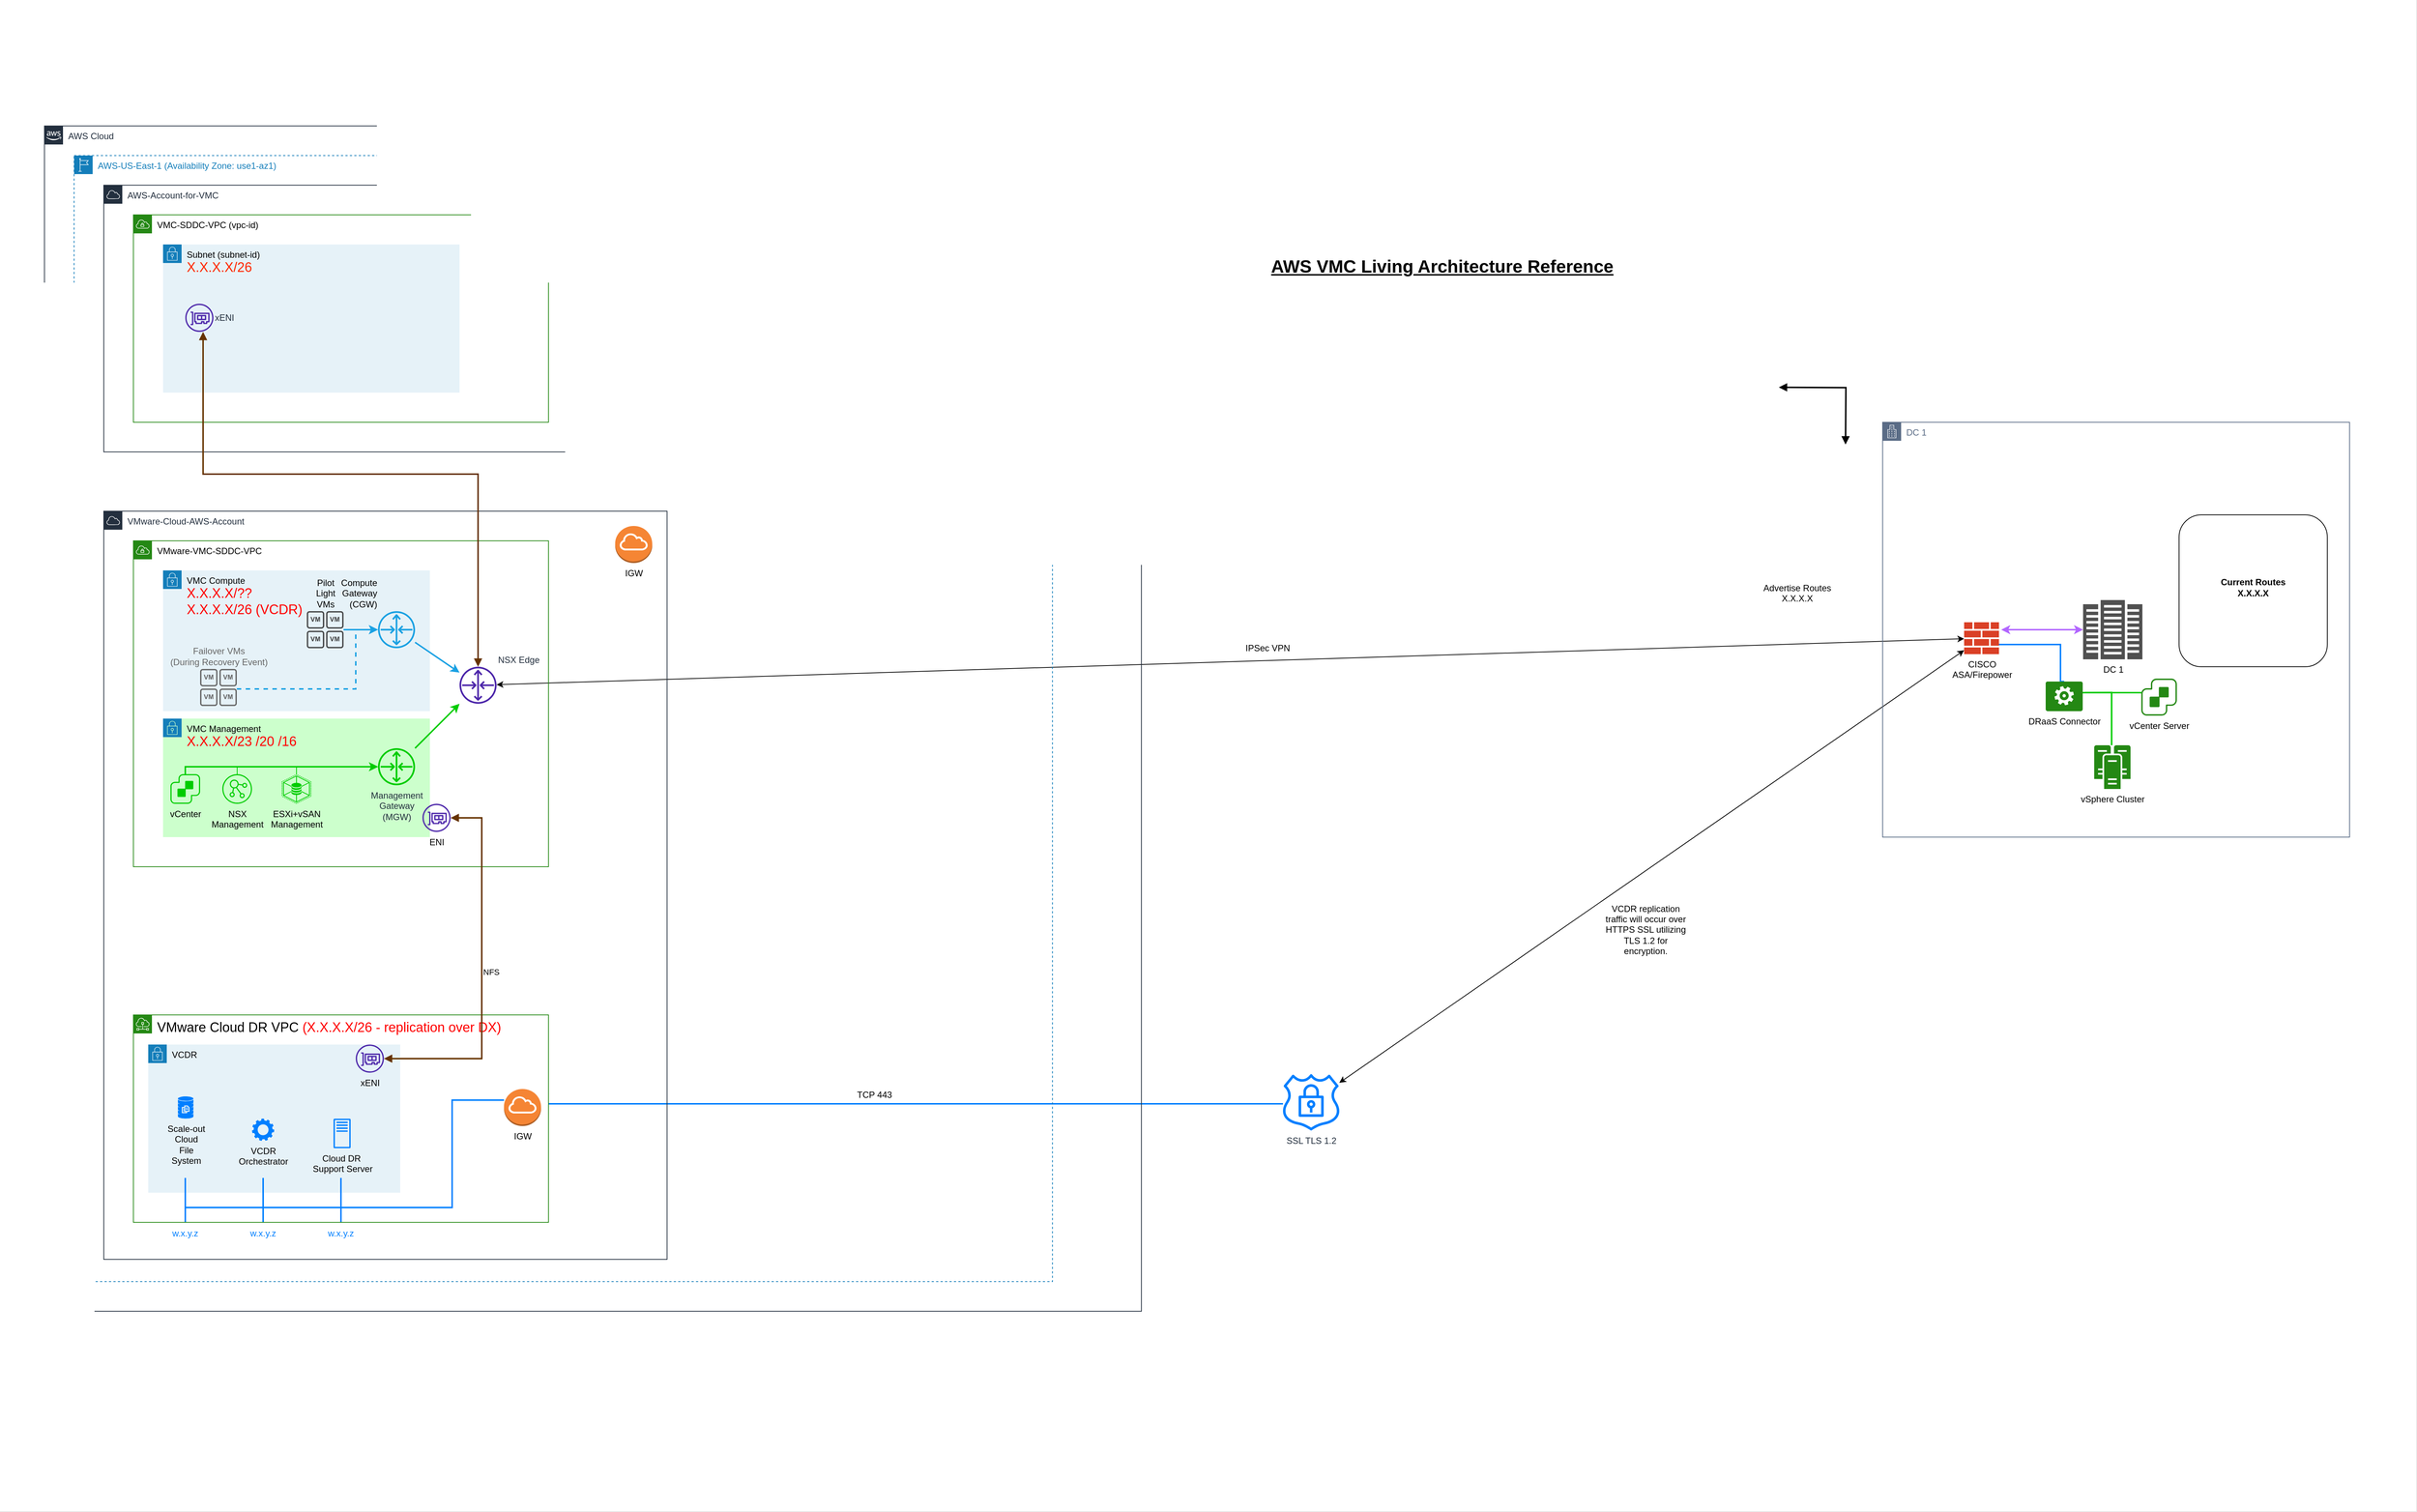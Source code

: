 <mxfile version="22.0.4" type="github">
  <diagram name="Page-1" id="CFZ3m_Q7XMhh4M0znREa">
    <mxGraphModel dx="4362" dy="1731" grid="1" gridSize="10" guides="1" tooltips="1" connect="1" arrows="1" fold="1" page="1" pageScale="1" pageWidth="1100" pageHeight="850" background="#E6E6E6" math="0" shadow="0">
      <root>
        <mxCell id="0" />
        <mxCell id="EFL_deaahsUIEK4Oizf6-205" value="Background" style="" parent="0" />
        <mxCell id="EFL_deaahsUIEK4Oizf6-206" value="" style="fillColor=#FFFFFF;strokeColor=none;dashed=0;verticalAlign=top;fontStyle=0;fontColor=#232F3D;whiteSpace=wrap;html=1;" parent="EFL_deaahsUIEK4Oizf6-205" vertex="1">
          <mxGeometry x="-100" y="190" width="3260" height="2040" as="geometry" />
        </mxCell>
        <mxCell id="YQX2py7o5czLGxk7aCsz-1" value="&lt;div&gt;&lt;/div&gt;&lt;div&gt;Advertise Routes&lt;/div&gt;&lt;div&gt;X.X.X.X&lt;/div&gt;&lt;div&gt;&lt;br&gt;&lt;/div&gt;" style="text;whiteSpace=wrap;html=1;align=center;" parent="EFL_deaahsUIEK4Oizf6-205" vertex="1">
          <mxGeometry x="2270" y="970" width="110" height="100" as="geometry" />
        </mxCell>
        <mxCell id="NF3DAhBUewOX5-atg6oa-15" value="IGW" style="outlineConnect=0;dashed=0;verticalLabelPosition=bottom;verticalAlign=top;align=center;html=1;shape=mxgraph.aws3.internet_gateway;fillColor=#F58534;gradientColor=none;" parent="EFL_deaahsUIEK4Oizf6-205" vertex="1">
          <mxGeometry x="580" y="1570" width="50" height="50" as="geometry" />
        </mxCell>
        <mxCell id="NF3DAhBUewOX5-atg6oa-29" value="CISCO&lt;br&gt;ASA/Firepower" style="sketch=0;pointerEvents=1;shadow=0;dashed=0;html=1;strokeColor=none;labelPosition=center;verticalLabelPosition=bottom;verticalAlign=top;outlineConnect=0;align=center;shape=mxgraph.office.concepts.firewall;fillColor=#DA4026;" parent="EFL_deaahsUIEK4Oizf6-205" vertex="1">
          <mxGeometry x="2550" y="1030" width="47" height="43" as="geometry" />
        </mxCell>
        <mxCell id="NF3DAhBUewOX5-atg6oa-34" value="" style="endArrow=classic;startArrow=classic;html=1;rounded=0;strokeColor=#B266FF;strokeWidth=2;" parent="EFL_deaahsUIEK4Oizf6-205" target="EFL_deaahsUIEK4Oizf6-165" edge="1">
          <mxGeometry width="50" height="50" relative="1" as="geometry">
            <mxPoint x="2600" y="1040" as="sourcePoint" />
            <mxPoint x="2670" y="1050" as="targetPoint" />
          </mxGeometry>
        </mxCell>
        <mxCell id="k_cHZpzEjU6jbd9MycWm-3" value="SSL TLS 1.2" style="sketch=0;outlineConnect=0;fontColor=#232F3E;gradientColor=none;fillColor=#007FFF;strokeColor=none;dashed=0;verticalLabelPosition=bottom;verticalAlign=top;align=center;html=1;fontSize=12;fontStyle=0;aspect=fixed;pointerEvents=1;shape=mxgraph.aws4.ssl_padlock;" parent="EFL_deaahsUIEK4Oizf6-205" vertex="1">
          <mxGeometry x="1630" y="1640" width="78" height="76" as="geometry" />
        </mxCell>
        <mxCell id="k_cHZpzEjU6jbd9MycWm-11" value="" style="edgeStyle=elbowEdgeStyle;elbow=vertical;endArrow=none;html=1;curved=0;rounded=0;endSize=6;startSize=8;startArrow=none;startFill=0;endFill=0;strokeWidth=2;fillColor=#d5e8d4;strokeColor=#007FFF;" parent="EFL_deaahsUIEK4Oizf6-205" source="EFL_deaahsUIEK4Oizf6-204" target="k_cHZpzEjU6jbd9MycWm-3" edge="1">
          <mxGeometry width="50" height="50" relative="1" as="geometry">
            <mxPoint x="1500" y="1410" as="sourcePoint" />
            <mxPoint x="1550" y="1360" as="targetPoint" />
            <Array as="points">
              <mxPoint x="1210" y="1680" />
            </Array>
          </mxGeometry>
        </mxCell>
        <mxCell id="k_cHZpzEjU6jbd9MycWm-12" value="VCDR replication traffic will occur over HTTPS SSL utilizing TLS 1.2 for encryption." style="text;html=1;strokeColor=none;fillColor=none;align=center;verticalAlign=middle;whiteSpace=wrap;rounded=0;" parent="EFL_deaahsUIEK4Oizf6-205" vertex="1">
          <mxGeometry x="2060" y="1380" width="121" height="130" as="geometry" />
        </mxCell>
        <mxCell id="k_cHZpzEjU6jbd9MycWm-17" value="&lt;div&gt;TCP 443&lt;/div&gt;" style="text;html=1;strokeColor=none;fillColor=none;align=center;verticalAlign=middle;whiteSpace=wrap;rounded=0;" parent="EFL_deaahsUIEK4Oizf6-205" vertex="1">
          <mxGeometry x="1050" y="1653" width="60" height="30" as="geometry" />
        </mxCell>
        <mxCell id="VDFSCLHZ6UN0oR4ddyNd-4" value="" style="edgeStyle=segmentEdgeStyle;endArrow=none;html=1;curved=0;rounded=0;endSize=8;startSize=8;exitX=0.5;exitY=0;exitDx=0;exitDy=0;exitPerimeter=0;endFill=0;strokeWidth=2;strokeColor=#007FFF;" parent="EFL_deaahsUIEK4Oizf6-205" source="EFL_deaahsUIEK4Oizf6-168" target="NF3DAhBUewOX5-atg6oa-29" edge="1">
          <mxGeometry width="50" height="50" relative="1" as="geometry">
            <mxPoint x="2010" y="1340" as="sourcePoint" />
            <mxPoint x="2060" y="1290" as="targetPoint" />
            <Array as="points">
              <mxPoint x="2680" y="1110" />
              <mxPoint x="2680" y="1060" />
            </Array>
          </mxGeometry>
        </mxCell>
        <mxCell id="VDFSCLHZ6UN0oR4ddyNd-20" value="&lt;font color=&quot;#007fff&quot;&gt;w.x.y.z&lt;/font&gt;" style="text;html=1;strokeColor=none;fillColor=none;align=center;verticalAlign=middle;whiteSpace=wrap;rounded=0;" parent="EFL_deaahsUIEK4Oizf6-205" vertex="1">
          <mxGeometry x="225" y="1840" width="60" height="30" as="geometry" />
        </mxCell>
        <mxCell id="VDFSCLHZ6UN0oR4ddyNd-21" value="&lt;div&gt;&lt;font color=&quot;#007fff&quot;&gt;w.x.y.z&lt;/font&gt;&lt;/div&gt;" style="text;html=1;strokeColor=none;fillColor=none;align=center;verticalAlign=middle;whiteSpace=wrap;rounded=0;" parent="EFL_deaahsUIEK4Oizf6-205" vertex="1">
          <mxGeometry x="120" y="1840" width="60" height="30" as="geometry" />
        </mxCell>
        <mxCell id="VDFSCLHZ6UN0oR4ddyNd-22" value="" style="rounded=1;whiteSpace=wrap;html=1;strokeColor=none;" parent="EFL_deaahsUIEK4Oizf6-205" vertex="1">
          <mxGeometry x="520" y="1560" width="120" height="82" as="geometry" />
        </mxCell>
        <mxCell id="VDFSCLHZ6UN0oR4ddyNd-25" value="IGW" style="outlineConnect=0;dashed=0;verticalLabelPosition=bottom;verticalAlign=top;align=center;html=1;shape=mxgraph.aws3.internet_gateway;fillColor=#F58534;gradientColor=none;" parent="EFL_deaahsUIEK4Oizf6-205" vertex="1">
          <mxGeometry x="730" y="900" width="50" height="50" as="geometry" />
        </mxCell>
        <mxCell id="VDFSCLHZ6UN0oR4ddyNd-19" value="&lt;font color=&quot;#007fff&quot;&gt;w.x.y.z&lt;/font&gt;" style="text;html=1;strokeColor=none;fillColor=none;align=center;verticalAlign=middle;whiteSpace=wrap;rounded=0;" parent="EFL_deaahsUIEK4Oizf6-205" vertex="1">
          <mxGeometry x="330" y="1840" width="60" height="30" as="geometry" />
        </mxCell>
        <mxCell id="VDFSCLHZ6UN0oR4ddyNd-33" value="" style="endArrow=none;html=1;rounded=0;entryX=0.5;entryY=0;entryDx=0;entryDy=0;strokeWidth=2;strokeColor=#007FFF;" parent="EFL_deaahsUIEK4Oizf6-205" target="VDFSCLHZ6UN0oR4ddyNd-19" edge="1">
          <mxGeometry width="50" height="50" relative="1" as="geometry">
            <mxPoint x="360" y="1820" as="sourcePoint" />
            <mxPoint x="420" y="1720" as="targetPoint" />
          </mxGeometry>
        </mxCell>
        <mxCell id="VDFSCLHZ6UN0oR4ddyNd-34" value="" style="endArrow=none;html=1;rounded=0;exitX=0.5;exitY=0;exitDx=0;exitDy=0;strokeWidth=2;strokeColor=#007FFF;" parent="EFL_deaahsUIEK4Oizf6-205" source="VDFSCLHZ6UN0oR4ddyNd-20" edge="1">
          <mxGeometry width="50" height="50" relative="1" as="geometry">
            <mxPoint x="230" y="1800" as="sourcePoint" />
            <mxPoint x="255" y="1820" as="targetPoint" />
          </mxGeometry>
        </mxCell>
        <mxCell id="VDFSCLHZ6UN0oR4ddyNd-35" value="" style="endArrow=none;html=1;rounded=0;exitX=0.5;exitY=0;exitDx=0;exitDy=0;strokeWidth=2;strokeColor=#007FFF;" parent="EFL_deaahsUIEK4Oizf6-205" source="VDFSCLHZ6UN0oR4ddyNd-21" edge="1">
          <mxGeometry width="50" height="50" relative="1" as="geometry">
            <mxPoint x="265" y="1850" as="sourcePoint" />
            <mxPoint x="150" y="1820" as="targetPoint" />
          </mxGeometry>
        </mxCell>
        <mxCell id="fbrmzQELqf1DO5U7Ysgt-4" value="" style="endArrow=classic;startArrow=classic;html=1;rounded=0;" parent="EFL_deaahsUIEK4Oizf6-205" source="k_cHZpzEjU6jbd9MycWm-3" target="NF3DAhBUewOX5-atg6oa-29" edge="1">
          <mxGeometry width="50" height="50" relative="1" as="geometry">
            <mxPoint x="1990" y="1010" as="sourcePoint" />
            <mxPoint x="2040" y="960" as="targetPoint" />
          </mxGeometry>
        </mxCell>
        <mxCell id="fbrmzQELqf1DO5U7Ysgt-5" value="" style="endArrow=classic;startArrow=classic;html=1;rounded=0;" parent="EFL_deaahsUIEK4Oizf6-205" source="EFL_deaahsUIEK4Oizf6-69" target="NF3DAhBUewOX5-atg6oa-29" edge="1">
          <mxGeometry width="50" height="50" relative="1" as="geometry">
            <mxPoint x="1280" y="1404" as="sourcePoint" />
            <mxPoint x="2123" y="820" as="targetPoint" />
          </mxGeometry>
        </mxCell>
        <mxCell id="fbrmzQELqf1DO5U7Ysgt-6" value="IPSec VPN" style="text;html=1;strokeColor=none;fillColor=none;align=center;verticalAlign=middle;whiteSpace=wrap;rounded=0;" parent="EFL_deaahsUIEK4Oizf6-205" vertex="1">
          <mxGeometry x="1550" y="1000" width="121" height="130" as="geometry" />
        </mxCell>
        <mxCell id="EFL_deaahsUIEK4Oizf6-10" value="Base" style="" parent="0" />
        <mxCell id="EFL_deaahsUIEK4Oizf6-85" value="AWS Cloud" style="points=[[0,0],[0.25,0],[0.5,0],[0.75,0],[1,0],[1,0.25],[1,0.5],[1,0.75],[1,1],[0.75,1],[0.5,1],[0.25,1],[0,1],[0,0.75],[0,0.5],[0,0.25]];outlineConnect=0;gradientColor=none;html=1;whiteSpace=wrap;fontSize=12;fontStyle=0;container=0;pointerEvents=0;collapsible=0;recursiveResize=0;shape=mxgraph.aws4.group;grIcon=mxgraph.aws4.group_aws_cloud_alt;strokeColor=#232F3E;fillColor=none;verticalAlign=top;align=left;spacingLeft=30;fontColor=#232F3E;dashed=0;" parent="EFL_deaahsUIEK4Oizf6-10" vertex="1">
          <mxGeometry x="-40" y="360" width="1480" height="1600" as="geometry" />
        </mxCell>
        <mxCell id="EFL_deaahsUIEK4Oizf6-12" value="AWS-US-East-1 (Availability Zone: use1-az1)" style="points=[[0,0],[0.25,0],[0.5,0],[0.75,0],[1,0],[1,0.25],[1,0.5],[1,0.75],[1,1],[0.75,1],[0.5,1],[0.25,1],[0,1],[0,0.75],[0,0.5],[0,0.25]];outlineConnect=0;gradientColor=none;html=1;whiteSpace=wrap;fontSize=12;fontStyle=0;container=0;pointerEvents=0;collapsible=0;recursiveResize=0;shape=mxgraph.aws4.group;grIcon=mxgraph.aws4.group_region;strokeColor=#147EBA;fillColor=none;verticalAlign=top;align=left;spacingLeft=30;fontColor=#147EBA;dashed=1;" parent="EFL_deaahsUIEK4Oizf6-10" vertex="1">
          <mxGeometry y="400" width="1320" height="1520" as="geometry" />
        </mxCell>
        <mxCell id="EFL_deaahsUIEK4Oizf6-36" value="VMware-Cloud-AWS-Account" style="points=[[0,0],[0.25,0],[0.5,0],[0.75,0],[1,0],[1,0.25],[1,0.5],[1,0.75],[1,1],[0.75,1],[0.5,1],[0.25,1],[0,1],[0,0.75],[0,0.5],[0,0.25]];outlineConnect=0;gradientColor=none;html=1;whiteSpace=wrap;fontSize=12;fontStyle=0;container=1;pointerEvents=0;collapsible=0;recursiveResize=0;shape=mxgraph.aws4.group;grIcon=mxgraph.aws4.group_aws_cloud;strokeColor=#232F3E;fillColor=none;verticalAlign=top;align=left;spacingLeft=30;fontColor=#232F3E;dashed=0;" parent="EFL_deaahsUIEK4Oizf6-10" vertex="1">
          <mxGeometry x="40" y="880" width="760" height="1010" as="geometry" />
        </mxCell>
        <mxCell id="EFL_deaahsUIEK4Oizf6-107" value="&lt;h1&gt;AWS VMC Living Architecture Reference&lt;br&gt;&lt;/h1&gt;" style="text;html=1;strokeColor=none;fillColor=none;spacing=5;spacingTop=-20;whiteSpace=wrap;overflow=hidden;rounded=0;fontStyle=4;fontColor=#000000;" parent="EFL_deaahsUIEK4Oizf6-10" vertex="1">
          <mxGeometry x="1610" y="530" width="510" height="40" as="geometry" />
        </mxCell>
        <mxCell id="EFL_deaahsUIEK4Oizf6-156" value="DC 1" style="points=[[0,0],[0.25,0],[0.5,0],[0.75,0],[1,0],[1,0.25],[1,0.5],[1,0.75],[1,1],[0.75,1],[0.5,1],[0.25,1],[0,1],[0,0.75],[0,0.5],[0,0.25]];outlineConnect=0;gradientColor=none;html=1;whiteSpace=wrap;fontSize=12;fontStyle=0;container=1;pointerEvents=0;collapsible=0;recursiveResize=0;shape=mxgraph.aws4.group;grIcon=mxgraph.aws4.group_corporate_data_center;strokeColor=#5A6C86;fillColor=none;verticalAlign=top;align=left;spacingLeft=30;fontColor=#5A6C86;dashed=0;" parent="EFL_deaahsUIEK4Oizf6-10" vertex="1">
          <mxGeometry x="2440" y="760" width="630" height="560" as="geometry" />
        </mxCell>
        <mxCell id="EFL_deaahsUIEK4Oizf6-165" value="DC 1" style="sketch=0;pointerEvents=1;shadow=0;dashed=0;html=1;strokeColor=none;fillColor=#505050;labelPosition=center;verticalLabelPosition=bottom;verticalAlign=top;outlineConnect=0;align=center;shape=mxgraph.office.servers.datacenter;" parent="EFL_deaahsUIEK4Oizf6-156" vertex="1">
          <mxGeometry x="270.5" y="240" width="80" height="80" as="geometry" />
        </mxCell>
        <mxCell id="EFL_deaahsUIEK4Oizf6-30" value="AWS-Account-for-VMC" style="points=[[0,0],[0.25,0],[0.5,0],[0.75,0],[1,0],[1,0.25],[1,0.5],[1,0.75],[1,1],[0.75,1],[0.5,1],[0.25,1],[0,1],[0,0.75],[0,0.5],[0,0.25]];outlineConnect=0;gradientColor=none;html=1;whiteSpace=wrap;fontSize=12;fontStyle=0;container=1;pointerEvents=0;collapsible=0;recursiveResize=0;shape=mxgraph.aws4.group;grIcon=mxgraph.aws4.group_aws_cloud;strokeColor=#232F3E;fillColor=none;verticalAlign=top;align=left;spacingLeft=30;fontColor=#232F3E;dashed=0;movable=1;resizable=1;rotatable=1;deletable=1;editable=1;locked=0;connectable=1;" parent="EFL_deaahsUIEK4Oizf6-10" vertex="1">
          <mxGeometry x="40" y="440" width="760" height="360" as="geometry" />
        </mxCell>
        <mxCell id="EFL_deaahsUIEK4Oizf6-9" value="AWS-SDDC" style="" parent="0" />
        <mxCell id="EFL_deaahsUIEK4Oizf6-56" value="&lt;font color=&quot;#000000&quot;&gt;VMware-VMC-SDDC-VPC&lt;/font&gt;" style="points=[[0,0],[0.25,0],[0.5,0],[0.75,0],[1,0],[1,0.25],[1,0.5],[1,0.75],[1,1],[0.75,1],[0.5,1],[0.25,1],[0,1],[0,0.75],[0,0.5],[0,0.25]];outlineConnect=0;gradientColor=none;html=1;whiteSpace=wrap;fontSize=12;fontStyle=0;container=1;pointerEvents=0;collapsible=0;recursiveResize=0;shape=mxgraph.aws4.group;grIcon=mxgraph.aws4.group_vpc;strokeColor=#248814;fillColor=none;verticalAlign=top;align=left;spacingLeft=30;fontColor=#AAB7B8;dashed=0;" parent="EFL_deaahsUIEK4Oizf6-9" vertex="1">
          <mxGeometry x="80" y="920" width="560" height="440" as="geometry" />
        </mxCell>
        <mxCell id="EFL_deaahsUIEK4Oizf6-57" value="&lt;div&gt;&lt;font color=&quot;#000000&quot;&gt;VMC Compute&amp;nbsp;&lt;/font&gt;&lt;/div&gt;&lt;div&gt;&lt;font color=&quot;#ff0000&quot; style=&quot;font-size: 18px;&quot;&gt;X.X.X.X/??&lt;/font&gt;&lt;/div&gt;&lt;div&gt;&lt;font color=&quot;#ff0000&quot; style=&quot;font-size: 18px;&quot;&gt;X.X.X.X/26 (VCDR)&lt;br&gt;&lt;/font&gt;&lt;/div&gt;" style="points=[[0,0],[0.25,0],[0.5,0],[0.75,0],[1,0],[1,0.25],[1,0.5],[1,0.75],[1,1],[0.75,1],[0.5,1],[0.25,1],[0,1],[0,0.75],[0,0.5],[0,0.25]];outlineConnect=0;gradientColor=none;html=1;whiteSpace=wrap;fontSize=12;fontStyle=0;container=1;pointerEvents=0;collapsible=0;recursiveResize=0;shape=mxgraph.aws4.group;grIcon=mxgraph.aws4.group_security_group;grStroke=0;strokeColor=#147EBA;fillColor=#E6F2F8;verticalAlign=top;align=left;spacingLeft=30;fontColor=#147EBA;dashed=0;" parent="EFL_deaahsUIEK4Oizf6-56" vertex="1">
          <mxGeometry x="40" y="40" width="360" height="190" as="geometry" />
        </mxCell>
        <mxCell id="EFL_deaahsUIEK4Oizf6-87" style="edgeStyle=orthogonalEdgeStyle;rounded=0;orthogonalLoop=1;jettySize=auto;html=1;strokeColor=#1aa1e3;strokeWidth=2;fillColor=#1ba1e2;" parent="EFL_deaahsUIEK4Oizf6-57" source="EFL_deaahsUIEK4Oizf6-75" target="EFL_deaahsUIEK4Oizf6-78" edge="1">
          <mxGeometry relative="1" as="geometry" />
        </mxCell>
        <mxCell id="EFL_deaahsUIEK4Oizf6-75" value="Pilot&lt;br&gt;Light&lt;br&gt;VMs" style="sketch=0;pointerEvents=1;shadow=0;dashed=0;html=1;strokeColor=none;fillColor=#434445;aspect=fixed;labelPosition=center;verticalLabelPosition=top;verticalAlign=bottom;align=center;outlineConnect=0;shape=mxgraph.vvd.vm_group;" parent="EFL_deaahsUIEK4Oizf6-57" vertex="1">
          <mxGeometry x="194" y="55" width="49.5" height="50" as="geometry" />
        </mxCell>
        <mxCell id="EFL_deaahsUIEK4Oizf6-78" value="Compute &lt;br&gt;Gateway&lt;br&gt;(CGW)" style="sketch=0;outlineConnect=0;fontColor=#000000;fillColor=#1ba1e2;strokeColor=#006EAF;dashed=0;verticalLabelPosition=top;verticalAlign=bottom;align=right;html=1;fontSize=12;fontStyle=0;aspect=fixed;pointerEvents=1;shape=mxgraph.aws4.router;labelPosition=left;" parent="EFL_deaahsUIEK4Oizf6-57" vertex="1">
          <mxGeometry x="290" y="55" width="50" height="50" as="geometry" />
        </mxCell>
        <mxCell id="EFL_deaahsUIEK4Oizf6-89" value="" style="edgeStyle=orthogonalEdgeStyle;rounded=0;orthogonalLoop=1;jettySize=auto;html=1;fillColor=#1ba1e2;strokeColor=#1aa1e3;strokeWidth=2;jumpStyle=none;dashed=1;" parent="EFL_deaahsUIEK4Oizf6-57" source="EFL_deaahsUIEK4Oizf6-79" target="EFL_deaahsUIEK4Oizf6-78" edge="1">
          <mxGeometry relative="1" as="geometry">
            <Array as="points">
              <mxPoint x="260" y="160" />
              <mxPoint x="260" y="80" />
            </Array>
          </mxGeometry>
        </mxCell>
        <mxCell id="EFL_deaahsUIEK4Oizf6-79" value="Failover VMs&lt;br&gt;(During Recovery Event)" style="sketch=0;pointerEvents=1;shadow=0;dashed=0;html=1;strokeColor=none;fillColor=#666666;aspect=fixed;labelPosition=center;verticalLabelPosition=top;verticalAlign=bottom;align=center;outlineConnect=0;shape=mxgraph.vvd.vm_group;fontColor=#666666;" parent="EFL_deaahsUIEK4Oizf6-57" vertex="1">
          <mxGeometry x="50" y="133" width="49.5" height="50" as="geometry" />
        </mxCell>
        <mxCell id="EFL_deaahsUIEK4Oizf6-69" value="NSX Edge" style="sketch=0;outlineConnect=0;fontColor=#232F3E;gradientColor=none;fillColor=#4D27AA;strokeColor=none;dashed=0;verticalLabelPosition=top;verticalAlign=bottom;align=left;html=1;fontSize=12;fontStyle=0;aspect=fixed;pointerEvents=1;shape=mxgraph.aws4.router;labelPosition=right;" parent="EFL_deaahsUIEK4Oizf6-56" vertex="1">
          <mxGeometry x="440" y="170" width="50" height="50" as="geometry" />
        </mxCell>
        <mxCell id="EFL_deaahsUIEK4Oizf6-73" value="&lt;div&gt;&lt;font color=&quot;#000000&quot;&gt;VMC Management&lt;br&gt;&lt;/font&gt;&lt;/div&gt;&lt;div&gt;&lt;font color=&quot;#ff0000&quot; style=&quot;font-size: 18px;&quot;&gt;X.X.X.X/23 /20 /16&lt;br&gt;&lt;/font&gt;&lt;/div&gt;" style="points=[[0,0],[0.25,0],[0.5,0],[0.75,0],[1,0],[1,0.25],[1,0.5],[1,0.75],[1,1],[0.75,1],[0.5,1],[0.25,1],[0,1],[0,0.75],[0,0.5],[0,0.25]];outlineConnect=0;gradientColor=none;html=1;whiteSpace=wrap;fontSize=12;fontStyle=0;container=1;pointerEvents=0;collapsible=0;recursiveResize=0;shape=mxgraph.aws4.group;grIcon=mxgraph.aws4.group_security_group;grStroke=0;strokeColor=#147EBA;fillColor=#CCFFCC;verticalAlign=top;align=left;spacingLeft=30;fontColor=#147EBA;dashed=0;" parent="EFL_deaahsUIEK4Oizf6-56" vertex="1">
          <mxGeometry x="40" y="240" width="360" height="160" as="geometry" />
        </mxCell>
        <mxCell id="EFL_deaahsUIEK4Oizf6-97" style="edgeStyle=orthogonalEdgeStyle;rounded=0;orthogonalLoop=1;jettySize=auto;html=1;strokeColor=#00CC00;strokeWidth=2;" parent="EFL_deaahsUIEK4Oizf6-73" source="EFL_deaahsUIEK4Oizf6-80" target="EFL_deaahsUIEK4Oizf6-81" edge="1">
          <mxGeometry relative="1" as="geometry">
            <Array as="points">
              <mxPoint x="30" y="65" />
            </Array>
          </mxGeometry>
        </mxCell>
        <mxCell id="EFL_deaahsUIEK4Oizf6-80" value="vCenter" style="sketch=0;pointerEvents=1;shadow=0;dashed=0;html=1;strokeColor=none;fillColor=#00CC00;labelPosition=center;verticalLabelPosition=bottom;verticalAlign=top;align=center;outlineConnect=0;shape=mxgraph.vvd.vcenter_server;" parent="EFL_deaahsUIEK4Oizf6-73" vertex="1">
          <mxGeometry x="10" y="75" width="40" height="40" as="geometry" />
        </mxCell>
        <mxCell id="EFL_deaahsUIEK4Oizf6-81" value="Management&lt;br&gt;Gateway&lt;br&gt;(MGW)" style="sketch=0;outlineConnect=0;fontColor=#232F3E;gradientColor=none;fillColor=#00CC00;strokeColor=none;dashed=0;verticalLabelPosition=bottom;verticalAlign=top;align=center;html=1;fontSize=12;fontStyle=0;aspect=fixed;pointerEvents=1;shape=mxgraph.aws4.router;labelPosition=center;" parent="EFL_deaahsUIEK4Oizf6-73" vertex="1">
          <mxGeometry x="290" y="40" width="50" height="50" as="geometry" />
        </mxCell>
        <mxCell id="EFL_deaahsUIEK4Oizf6-98" style="edgeStyle=orthogonalEdgeStyle;rounded=0;orthogonalLoop=1;jettySize=auto;html=1;strokeColor=#00CC00;" parent="EFL_deaahsUIEK4Oizf6-73" source="EFL_deaahsUIEK4Oizf6-92" target="EFL_deaahsUIEK4Oizf6-81" edge="1">
          <mxGeometry relative="1" as="geometry">
            <Array as="points">
              <mxPoint x="100" y="65" />
            </Array>
          </mxGeometry>
        </mxCell>
        <mxCell id="EFL_deaahsUIEK4Oizf6-92" value="NSX&lt;br&gt;Management" style="sketch=0;pointerEvents=1;shadow=0;dashed=0;html=1;strokeColor=none;fillColor=#00CC00;aspect=fixed;labelPosition=center;verticalLabelPosition=bottom;verticalAlign=top;align=center;outlineConnect=0;shape=mxgraph.vvd.nsx_controller;" parent="EFL_deaahsUIEK4Oizf6-73" vertex="1">
          <mxGeometry x="80" y="75" width="40" height="40" as="geometry" />
        </mxCell>
        <mxCell id="EFL_deaahsUIEK4Oizf6-99" style="edgeStyle=orthogonalEdgeStyle;rounded=0;orthogonalLoop=1;jettySize=auto;html=1;strokeColor=#00CC00;" parent="EFL_deaahsUIEK4Oizf6-73" source="EFL_deaahsUIEK4Oizf6-94" target="EFL_deaahsUIEK4Oizf6-81" edge="1">
          <mxGeometry relative="1" as="geometry">
            <Array as="points">
              <mxPoint x="180" y="65" />
            </Array>
          </mxGeometry>
        </mxCell>
        <mxCell id="EFL_deaahsUIEK4Oizf6-94" value="ESXi+vSAN&lt;br&gt;Management" style="sketch=0;pointerEvents=1;shadow=0;dashed=0;html=1;strokeColor=none;fillColor=#00CC00;labelPosition=center;verticalLabelPosition=bottom;verticalAlign=top;align=center;outlineConnect=0;shape=mxgraph.vvd.vsan;" parent="EFL_deaahsUIEK4Oizf6-73" vertex="1">
          <mxGeometry x="160" y="75" width="40" height="40" as="geometry" />
        </mxCell>
        <mxCell id="EFL_deaahsUIEK4Oizf6-83" style="rounded=1;orthogonalLoop=1;jettySize=auto;html=1;strokeColor=#1aa1e3;strokeWidth=2;" parent="EFL_deaahsUIEK4Oizf6-56" source="EFL_deaahsUIEK4Oizf6-78" target="EFL_deaahsUIEK4Oizf6-69" edge="1">
          <mxGeometry relative="1" as="geometry" />
        </mxCell>
        <mxCell id="EFL_deaahsUIEK4Oizf6-84" style="rounded=0;orthogonalLoop=1;jettySize=auto;html=1;strokeColor=#00CC00;strokeWidth=2;" parent="EFL_deaahsUIEK4Oizf6-56" source="EFL_deaahsUIEK4Oizf6-81" target="EFL_deaahsUIEK4Oizf6-69" edge="1">
          <mxGeometry relative="1" as="geometry" />
        </mxCell>
        <mxCell id="EFL_deaahsUIEK4Oizf6-113" value="&lt;font color=&quot;#000000&quot;&gt;ENI&lt;/font&gt;" style="sketch=0;outlineConnect=0;fontColor=#232F3E;gradientColor=none;fillColor=#4D27AA;strokeColor=none;dashed=0;verticalLabelPosition=bottom;verticalAlign=top;align=center;html=1;fontSize=12;fontStyle=0;aspect=fixed;pointerEvents=1;shape=mxgraph.aws4.elastic_network_interface;" parent="EFL_deaahsUIEK4Oizf6-56" vertex="1">
          <mxGeometry x="390" y="355" width="38" height="38" as="geometry" />
        </mxCell>
        <mxCell id="EFL_deaahsUIEK4Oizf6-54" value="&lt;font color=&quot;#000000&quot;&gt;VMC-SDDC-VPC (vpc-id)&lt;/font&gt;" style="points=[[0,0],[0.25,0],[0.5,0],[0.75,0],[1,0],[1,0.25],[1,0.5],[1,0.75],[1,1],[0.75,1],[0.5,1],[0.25,1],[0,1],[0,0.75],[0,0.5],[0,0.25]];outlineConnect=0;gradientColor=none;html=1;whiteSpace=wrap;fontSize=12;fontStyle=0;container=1;pointerEvents=0;collapsible=0;recursiveResize=0;shape=mxgraph.aws4.group;grIcon=mxgraph.aws4.group_vpc;strokeColor=#248814;fillColor=none;verticalAlign=top;align=left;spacingLeft=30;fontColor=#AAB7B8;dashed=0;" parent="EFL_deaahsUIEK4Oizf6-9" vertex="1">
          <mxGeometry x="80" y="480" width="560" height="280" as="geometry" />
        </mxCell>
        <mxCell id="EFL_deaahsUIEK4Oizf6-55" value="&lt;div&gt;&lt;font color=&quot;#000000&quot;&gt;Subnet (subnet-id) &lt;br&gt;&lt;/font&gt;&lt;/div&gt;&lt;div&gt;&lt;font color=&quot;#ff2600&quot; style=&quot;font-size: 18px;&quot;&gt;X.X.X.X/26&lt;/font&gt;&lt;/div&gt;" style="points=[[0,0],[0.25,0],[0.5,0],[0.75,0],[1,0],[1,0.25],[1,0.5],[1,0.75],[1,1],[0.75,1],[0.5,1],[0.25,1],[0,1],[0,0.75],[0,0.5],[0,0.25]];outlineConnect=0;gradientColor=none;html=1;whiteSpace=wrap;fontSize=12;fontStyle=0;container=1;pointerEvents=0;collapsible=0;recursiveResize=0;shape=mxgraph.aws4.group;grIcon=mxgraph.aws4.group_security_group;grStroke=0;strokeColor=#147EBA;fillColor=#E6F2F8;verticalAlign=top;align=left;spacingLeft=30;fontColor=#147EBA;dashed=0;" parent="EFL_deaahsUIEK4Oizf6-54" vertex="1">
          <mxGeometry x="40" y="40" width="400" height="200" as="geometry" />
        </mxCell>
        <mxCell id="EFL_deaahsUIEK4Oizf6-68" value="xENI" style="sketch=0;outlineConnect=0;fontColor=#232F3E;gradientColor=none;fillColor=#4D27AA;strokeColor=none;dashed=0;verticalLabelPosition=middle;verticalAlign=middle;align=left;html=1;fontSize=12;fontStyle=0;aspect=fixed;pointerEvents=1;shape=mxgraph.aws4.elastic_network_interface;labelPosition=right;" parent="EFL_deaahsUIEK4Oizf6-55" vertex="1">
          <mxGeometry x="30" y="80" width="38" height="38" as="geometry" />
        </mxCell>
        <mxCell id="EFL_deaahsUIEK4Oizf6-70" style="edgeStyle=orthogonalEdgeStyle;rounded=0;orthogonalLoop=1;jettySize=auto;html=1;fontColor=#7F00FF;strokeWidth=2;strokeColor=#663300;endArrow=block;endFill=1;startArrow=block;startFill=1;" parent="EFL_deaahsUIEK4Oizf6-9" source="EFL_deaahsUIEK4Oizf6-68" target="EFL_deaahsUIEK4Oizf6-69" edge="1">
          <mxGeometry relative="1" as="geometry">
            <Array as="points">
              <mxPoint x="174" y="830" />
              <mxPoint x="545" y="830" />
            </Array>
          </mxGeometry>
        </mxCell>
        <mxCell id="EFL_deaahsUIEK4Oizf6-101" value="AWS-VMW-VCDR" style="" parent="0" />
        <mxCell id="EFL_deaahsUIEK4Oizf6-204" value="&lt;font data-darkreader-inline-color=&quot;&quot; style=&quot;--darkreader-inline-color: #e8e6e3; font-size: 18px;&quot; color=&quot;#000000&quot;&gt;VMware Cloud DR VPC&lt;/font&gt;&lt;font style=&quot;font-size: 18px;&quot; color=&quot;#ff0000&quot;&gt; (X.X.X.X/26 - replication over DX)&lt;br&gt;&lt;/font&gt;" style="sketch=0;outlineConnect=0;gradientColor=none;html=1;whiteSpace=wrap;fontSize=12;fontStyle=0;shape=mxgraph.aws4.group;grIcon=mxgraph.aws4.group_subnet;strokeColor=#248814;fillColor=none;verticalAlign=top;align=left;spacingLeft=30;fontColor=#FFFFFF;dashed=0;" parent="EFL_deaahsUIEK4Oizf6-101" vertex="1">
          <mxGeometry x="80" y="1560" width="560" height="280" as="geometry" />
        </mxCell>
        <mxCell id="EFL_deaahsUIEK4Oizf6-116" value="&lt;font color=&quot;#000000&quot;&gt;VCDR&lt;/font&gt;" style="points=[[0,0],[0.25,0],[0.5,0],[0.75,0],[1,0],[1,0.25],[1,0.5],[1,0.75],[1,1],[0.75,1],[0.5,1],[0.25,1],[0,1],[0,0.75],[0,0.5],[0,0.25]];outlineConnect=0;gradientColor=none;html=1;whiteSpace=wrap;fontSize=12;fontStyle=0;container=1;pointerEvents=0;collapsible=0;recursiveResize=0;shape=mxgraph.aws4.group;grIcon=mxgraph.aws4.group_security_group;grStroke=0;strokeColor=#147EBA;fillColor=#E6F2F8;verticalAlign=top;align=left;spacingLeft=30;fontColor=#147EBA;dashed=0;" parent="EFL_deaahsUIEK4Oizf6-101" vertex="1">
          <mxGeometry x="100" y="1600" width="340" height="200" as="geometry" />
        </mxCell>
        <mxCell id="EFL_deaahsUIEK4Oizf6-114" value="Scale-out&lt;br&gt;Cloud&lt;br&gt;File&lt;br&gt;&lt;div&gt;System&lt;/div&gt;&lt;div&gt;&lt;br&gt;&lt;/div&gt;" style="sketch=0;html=1;aspect=fixed;strokeColor=none;shadow=0;fillColor=#007FFF;verticalAlign=top;labelPosition=center;verticalLabelPosition=bottom;shape=mxgraph.gcp2.database_3" parent="EFL_deaahsUIEK4Oizf6-116" vertex="1">
          <mxGeometry x="40" y="70" width="21" height="30" as="geometry" />
        </mxCell>
        <mxCell id="EFL_deaahsUIEK4Oizf6-106" value="VCDR&lt;br&gt;&lt;div&gt;Orchestrator&lt;/div&gt;&lt;div&gt;&lt;br&gt;&lt;/div&gt;" style="sketch=0;html=1;aspect=fixed;strokeColor=none;shadow=0;fillColor=#007FFF;verticalAlign=top;labelPosition=center;verticalLabelPosition=bottom;shape=mxgraph.gcp2.gear" parent="EFL_deaahsUIEK4Oizf6-116" vertex="1">
          <mxGeometry x="140" y="100" width="30" height="30" as="geometry" />
        </mxCell>
        <mxCell id="EFL_deaahsUIEK4Oizf6-115" value="&lt;font color=&quot;#000000&quot;&gt;xENI&lt;/font&gt;" style="sketch=0;outlineConnect=0;fontColor=#232F3E;gradientColor=none;fillColor=#4D27AA;strokeColor=none;dashed=0;verticalLabelPosition=bottom;verticalAlign=top;align=center;html=1;fontSize=12;fontStyle=0;aspect=fixed;pointerEvents=1;shape=mxgraph.aws4.elastic_network_interface;" parent="EFL_deaahsUIEK4Oizf6-116" vertex="1">
          <mxGeometry x="280" width="38" height="38" as="geometry" />
        </mxCell>
        <mxCell id="VDFSCLHZ6UN0oR4ddyNd-11" value="&lt;div&gt;&lt;font color=&quot;#000000&quot;&gt;Cloud DR&amp;nbsp;&lt;/font&gt;&lt;/div&gt;&lt;div&gt;&lt;font color=&quot;#000000&quot;&gt;Support Server&lt;br&gt;&lt;/font&gt;&lt;/div&gt;" style="sketch=0;outlineConnect=0;fontColor=#232F3E;gradientColor=none;fillColor=#007FFF;strokeColor=none;dashed=0;verticalLabelPosition=bottom;verticalAlign=top;align=center;html=1;fontSize=12;fontStyle=0;aspect=fixed;pointerEvents=1;shape=mxgraph.aws4.traditional_server;" parent="EFL_deaahsUIEK4Oizf6-116" vertex="1">
          <mxGeometry x="250" y="100" width="23.08" height="40" as="geometry" />
        </mxCell>
        <mxCell id="EFL_deaahsUIEK4Oizf6-119" value="NFS" style="edgeStyle=orthogonalEdgeStyle;rounded=0;orthogonalLoop=1;jettySize=auto;html=1;startArrow=block;startFill=1;strokeWidth=2;strokeColor=#663300;labelPosition=right;verticalLabelPosition=middle;align=left;verticalAlign=middle;labelBackgroundColor=none;endArrow=block;endFill=1;" parent="EFL_deaahsUIEK4Oizf6-101" source="EFL_deaahsUIEK4Oizf6-115" target="EFL_deaahsUIEK4Oizf6-113" edge="1">
          <mxGeometry relative="1" as="geometry">
            <Array as="points">
              <mxPoint x="550" y="1619" />
              <mxPoint x="550" y="1294" />
            </Array>
          </mxGeometry>
        </mxCell>
        <mxCell id="EFL_deaahsUIEK4Oizf6-123" style="edgeStyle=orthogonalEdgeStyle;rounded=0;orthogonalLoop=1;jettySize=auto;html=1;strokeColor=#007FFF;strokeWidth=2;endArrow=none;endFill=0;" parent="EFL_deaahsUIEK4Oizf6-101" edge="1">
          <mxGeometry relative="1" as="geometry">
            <Array as="points">
              <mxPoint x="150" y="1820" />
              <mxPoint x="360" y="1820" />
              <mxPoint x="360" y="1780" />
            </Array>
            <mxPoint x="150" y="1780" as="sourcePoint" />
            <mxPoint x="360" y="1780" as="targetPoint" />
          </mxGeometry>
        </mxCell>
        <mxCell id="EFL_deaahsUIEK4Oizf6-124" style="edgeStyle=orthogonalEdgeStyle;rounded=0;orthogonalLoop=1;jettySize=auto;html=1;strokeColor=#007FFF;endArrow=none;endFill=0;strokeWidth=2;" parent="EFL_deaahsUIEK4Oizf6-101" target="EFL_deaahsUIEK4Oizf6-130" edge="1">
          <mxGeometry relative="1" as="geometry">
            <Array as="points">
              <mxPoint x="255" y="1820" />
              <mxPoint x="510" y="1820" />
              <mxPoint x="510" y="1675" />
            </Array>
            <mxPoint x="255" y="1780" as="sourcePoint" />
            <mxPoint x="490" y="1685" as="targetPoint" />
          </mxGeometry>
        </mxCell>
        <object label="AWS-org-vpcs" id="EFL_deaahsUIEK4Oizf6-125">
          <mxCell style="" parent="0" />
        </object>
        <mxCell id="EFL_deaahsUIEK4Oizf6-130" value="IGW" style="outlineConnect=0;dashed=0;verticalLabelPosition=bottom;verticalAlign=top;align=center;html=1;shape=mxgraph.aws3.internet_gateway;fillColor=#F58534;gradientColor=none;" parent="EFL_deaahsUIEK4Oizf6-125" vertex="1">
          <mxGeometry x="580" y="1660" width="50" height="50" as="geometry" />
        </mxCell>
        <mxCell id="iO8IXzt8poxKQLrwWmBO-30" value="" style="edgeStyle=orthogonalEdgeStyle;html=1;endArrow=block;elbow=vertical;startArrow=block;startFill=1;endFill=1;strokeColor=#000000;rounded=0;exitX=0;exitY=0.68;exitDx=0;exitDy=0;exitPerimeter=0;fillColor=#e51400;strokeWidth=2;" parent="EFL_deaahsUIEK4Oizf6-125" edge="1">
          <mxGeometry width="100" relative="1" as="geometry">
            <mxPoint x="2300" y="712.84" as="sourcePoint" />
            <mxPoint x="2390" y="790" as="targetPoint" />
          </mxGeometry>
        </mxCell>
        <object label="datacenter1" id="EFL_deaahsUIEK4Oizf6-47">
          <mxCell style="" parent="0" />
        </object>
        <mxCell id="EFL_deaahsUIEK4Oizf6-166" value="" style="edgeStyle=orthogonalEdgeStyle;html=1;endArrow=none;elbow=vertical;startArrow=none;endFill=0;strokeColor=#00CC00;rounded=0;strokeWidth=2;" parent="EFL_deaahsUIEK4Oizf6-47" edge="1">
          <mxGeometry width="100" relative="1" as="geometry">
            <mxPoint x="2709" y="1125" as="sourcePoint" />
            <mxPoint x="2789" y="1125" as="targetPoint" />
          </mxGeometry>
        </mxCell>
        <mxCell id="EFL_deaahsUIEK4Oizf6-167" value="" style="edgeStyle=orthogonalEdgeStyle;html=1;endArrow=none;elbow=vertical;startArrow=none;endFill=0;strokeColor=#00CC00;rounded=0;exitX=1.077;exitY=0.371;exitDx=0;exitDy=0;exitPerimeter=0;strokeWidth=2;" parent="EFL_deaahsUIEK4Oizf6-47" edge="1">
          <mxGeometry width="100" relative="1" as="geometry">
            <mxPoint x="2712.85" y="1124.84" as="sourcePoint" />
            <mxPoint x="2749" y="1196" as="targetPoint" />
            <Array as="points">
              <mxPoint x="2749" y="1125" />
            </Array>
          </mxGeometry>
        </mxCell>
        <mxCell id="EFL_deaahsUIEK4Oizf6-168" value="DRaaS Connector" style="verticalLabelPosition=bottom;html=1;verticalAlign=top;align=center;strokeColor=none;fillColor=#248814;shape=mxgraph.azure.worker_role;" parent="EFL_deaahsUIEK4Oizf6-47" vertex="1">
          <mxGeometry x="2660" y="1110" width="50" height="40" as="geometry" />
        </mxCell>
        <mxCell id="EFL_deaahsUIEK4Oizf6-169" value="&lt;div&gt;vSphere Cluster&lt;/div&gt;&lt;div&gt;&lt;br&gt;&lt;/div&gt;" style="sketch=0;pointerEvents=1;shadow=0;dashed=0;html=1;strokeColor=none;fillColor=#248814;labelPosition=center;verticalLabelPosition=bottom;verticalAlign=top;outlineConnect=0;align=center;shape=mxgraph.office.servers.cluster_server;" parent="EFL_deaahsUIEK4Oizf6-47" vertex="1">
          <mxGeometry x="2725.5" y="1196" width="49" height="59" as="geometry" />
        </mxCell>
        <mxCell id="EFL_deaahsUIEK4Oizf6-172" value="vCenter Server" style="sketch=0;pointerEvents=1;shadow=0;dashed=0;html=1;strokeColor=none;fillColor=#248814;aspect=fixed;labelPosition=center;verticalLabelPosition=bottom;verticalAlign=top;align=center;outlineConnect=0;shape=mxgraph.vvd.vcenter_server;" parent="EFL_deaahsUIEK4Oizf6-47" vertex="1">
          <mxGeometry x="2789" y="1106" width="48" height="50" as="geometry" />
        </mxCell>
        <mxCell id="EFL_deaahsUIEK4Oizf6-181" value="" style="rounded=1;whiteSpace=wrap;html=1;" parent="EFL_deaahsUIEK4Oizf6-47" vertex="1">
          <mxGeometry x="2840" y="885" width="200" height="205" as="geometry" />
        </mxCell>
        <mxCell id="EFL_deaahsUIEK4Oizf6-182" value="&lt;b&gt;Current Routes&lt;br&gt;X.X.X.X&lt;br&gt;&lt;/b&gt;" style="text;strokeColor=none;align=center;fillColor=none;html=1;verticalAlign=middle;whiteSpace=wrap;rounded=0;" parent="EFL_deaahsUIEK4Oizf6-47" vertex="1">
          <mxGeometry x="2860" y="880" width="160" height="205" as="geometry" />
        </mxCell>
      </root>
    </mxGraphModel>
  </diagram>
</mxfile>
